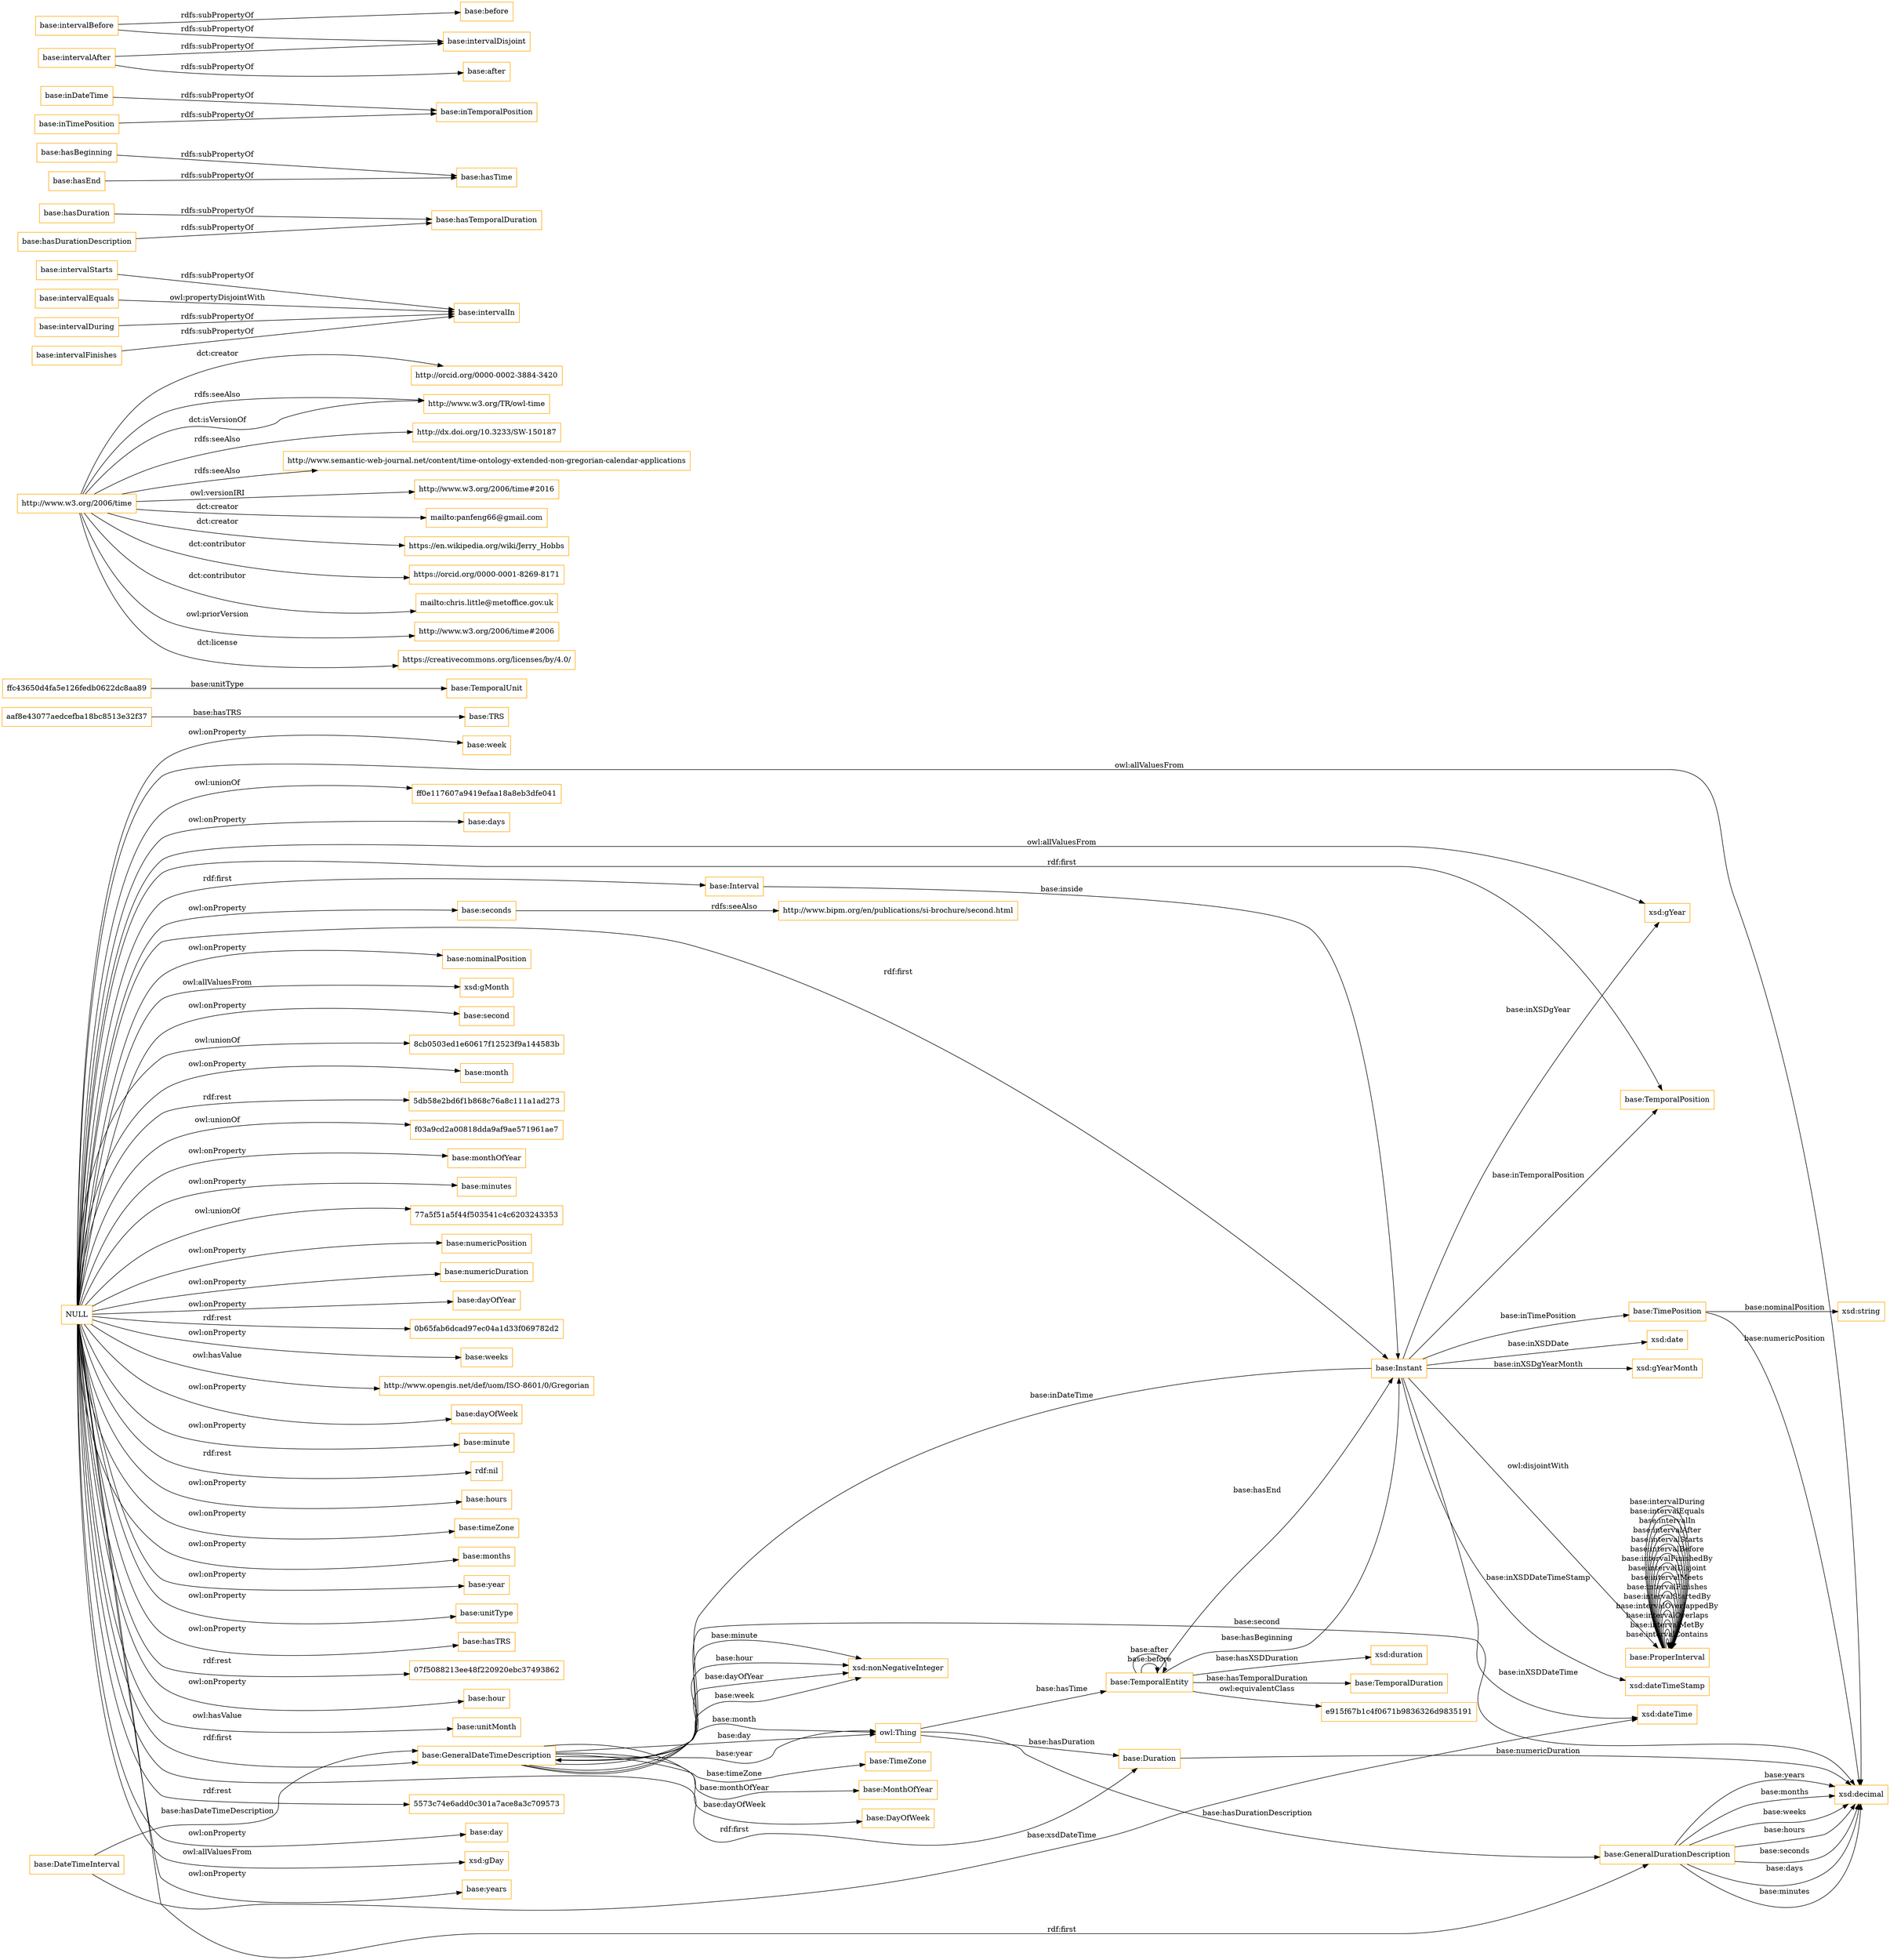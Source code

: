 digraph ar2dtool_diagram { 
rankdir=LR;
size="1501"
node [shape = rectangle, color="orange"]; "base:TimeZone" "aaf8e43077aedcefba18bc8513e32f37" "base:GeneralDateTimeDescription" "base:DateTimeInterval" "base:TRS" "base:TemporalDuration" "base:Duration" "base:GeneralDurationDescription" "base:ProperInterval" "base:TimePosition" "ffc43650d4fa5e126fedb0622dc8aa89" "base:TemporalPosition" "base:Interval" "base:TemporalEntity" "e915f67b1c4f0671b9836326d9835191" "base:MonthOfYear" "base:TemporalUnit" "base:Instant" "base:DayOfWeek" ; /*classes style*/
	"http://www.w3.org/2006/time" -> "http://orcid.org/0000-0002-3884-3420" [ label = "dct:creator" ];
	"http://www.w3.org/2006/time" -> "http://www.w3.org/TR/owl-time" [ label = "rdfs:seeAlso" ];
	"http://www.w3.org/2006/time" -> "http://dx.doi.org/10.3233/SW-150187" [ label = "rdfs:seeAlso" ];
	"http://www.w3.org/2006/time" -> "http://www.semantic-web-journal.net/content/time-ontology-extended-non-gregorian-calendar-applications" [ label = "rdfs:seeAlso" ];
	"http://www.w3.org/2006/time" -> "http://www.w3.org/TR/owl-time" [ label = "dct:isVersionOf" ];
	"http://www.w3.org/2006/time" -> "http://www.w3.org/2006/time#2016" [ label = "owl:versionIRI" ];
	"http://www.w3.org/2006/time" -> "mailto:panfeng66@gmail.com" [ label = "dct:creator" ];
	"http://www.w3.org/2006/time" -> "https://en.wikipedia.org/wiki/Jerry_Hobbs" [ label = "dct:creator" ];
	"http://www.w3.org/2006/time" -> "https://orcid.org/0000-0001-8269-8171" [ label = "dct:contributor" ];
	"http://www.w3.org/2006/time" -> "mailto:chris.little@metoffice.gov.uk" [ label = "dct:contributor" ];
	"http://www.w3.org/2006/time" -> "http://www.w3.org/2006/time#2006" [ label = "owl:priorVersion" ];
	"http://www.w3.org/2006/time" -> "https://creativecommons.org/licenses/by/4.0/" [ label = "dct:license" ];
	"base:Instant" -> "base:ProperInterval" [ label = "owl:disjointWith" ];
	"base:intervalStarts" -> "base:intervalIn" [ label = "rdfs:subPropertyOf" ];
	"base:hasDuration" -> "base:hasTemporalDuration" [ label = "rdfs:subPropertyOf" ];
	"base:hasBeginning" -> "base:hasTime" [ label = "rdfs:subPropertyOf" ];
	"base:intervalEquals" -> "base:intervalIn" [ label = "owl:propertyDisjointWith" ];
	"base:seconds" -> "http://www.bipm.org/en/publications/si-brochure/second.html" [ label = "rdfs:seeAlso" ];
	"base:intervalDuring" -> "base:intervalIn" [ label = "rdfs:subPropertyOf" ];
	"base:inDateTime" -> "base:inTemporalPosition" [ label = "rdfs:subPropertyOf" ];
	"base:intervalFinishes" -> "base:intervalIn" [ label = "rdfs:subPropertyOf" ];
	"NULL" -> "base:nominalPosition" [ label = "owl:onProperty" ];
	"NULL" -> "xsd:gMonth" [ label = "owl:allValuesFrom" ];
	"NULL" -> "base:second" [ label = "owl:onProperty" ];
	"NULL" -> "8cb0503ed1e60617f12523f9a144583b" [ label = "owl:unionOf" ];
	"NULL" -> "base:month" [ label = "owl:onProperty" ];
	"NULL" -> "base:GeneralDurationDescription" [ label = "rdf:first" ];
	"NULL" -> "5db58e2bd6f1b868c76a8c111a1ad273" [ label = "rdf:rest" ];
	"NULL" -> "base:GeneralDateTimeDescription" [ label = "rdf:first" ];
	"NULL" -> "f03a9cd2a00818dda9af9ae571961ae7" [ label = "owl:unionOf" ];
	"NULL" -> "base:monthOfYear" [ label = "owl:onProperty" ];
	"NULL" -> "base:minutes" [ label = "owl:onProperty" ];
	"NULL" -> "77a5f51a5f44f503541c4c6203243353" [ label = "owl:unionOf" ];
	"NULL" -> "base:numericPosition" [ label = "owl:onProperty" ];
	"NULL" -> "base:numericDuration" [ label = "owl:onProperty" ];
	"NULL" -> "base:dayOfYear" [ label = "owl:onProperty" ];
	"NULL" -> "0b65fab6dcad97ec04a1d33f069782d2" [ label = "rdf:rest" ];
	"NULL" -> "base:weeks" [ label = "owl:onProperty" ];
	"NULL" -> "http://www.opengis.net/def/uom/ISO-8601/0/Gregorian" [ label = "owl:hasValue" ];
	"NULL" -> "base:TemporalPosition" [ label = "rdf:first" ];
	"NULL" -> "base:dayOfWeek" [ label = "owl:onProperty" ];
	"NULL" -> "base:minute" [ label = "owl:onProperty" ];
	"NULL" -> "rdf:nil" [ label = "rdf:rest" ];
	"NULL" -> "base:hours" [ label = "owl:onProperty" ];
	"NULL" -> "base:timeZone" [ label = "owl:onProperty" ];
	"NULL" -> "base:months" [ label = "owl:onProperty" ];
	"NULL" -> "base:year" [ label = "owl:onProperty" ];
	"NULL" -> "base:unitType" [ label = "owl:onProperty" ];
	"NULL" -> "base:Duration" [ label = "rdf:first" ];
	"NULL" -> "base:seconds" [ label = "owl:onProperty" ];
	"NULL" -> "base:hasTRS" [ label = "owl:onProperty" ];
	"NULL" -> "07f5088213ee48f220920ebc37493862" [ label = "rdf:rest" ];
	"NULL" -> "base:hour" [ label = "owl:onProperty" ];
	"NULL" -> "base:unitMonth" [ label = "owl:hasValue" ];
	"NULL" -> "xsd:gYear" [ label = "owl:allValuesFrom" ];
	"NULL" -> "5573c74e6add0c301a7ace8a3c709573" [ label = "rdf:rest" ];
	"NULL" -> "base:day" [ label = "owl:onProperty" ];
	"NULL" -> "xsd:gDay" [ label = "owl:allValuesFrom" ];
	"NULL" -> "base:Interval" [ label = "rdf:first" ];
	"NULL" -> "base:years" [ label = "owl:onProperty" ];
	"NULL" -> "base:Instant" [ label = "rdf:first" ];
	"NULL" -> "base:week" [ label = "owl:onProperty" ];
	"NULL" -> "xsd:decimal" [ label = "owl:allValuesFrom" ];
	"NULL" -> "ff0e117607a9419efaa18a8eb3dfe041" [ label = "owl:unionOf" ];
	"NULL" -> "base:days" [ label = "owl:onProperty" ];
	"base:intervalBefore" -> "base:intervalDisjoint" [ label = "rdfs:subPropertyOf" ];
	"base:intervalBefore" -> "base:before" [ label = "rdfs:subPropertyOf" ];
	"base:TemporalEntity" -> "e915f67b1c4f0671b9836326d9835191" [ label = "owl:equivalentClass" ];
	"base:intervalAfter" -> "base:after" [ label = "rdfs:subPropertyOf" ];
	"base:intervalAfter" -> "base:intervalDisjoint" [ label = "rdfs:subPropertyOf" ];
	"base:hasEnd" -> "base:hasTime" [ label = "rdfs:subPropertyOf" ];
	"base:inTimePosition" -> "base:inTemporalPosition" [ label = "rdfs:subPropertyOf" ];
	"base:hasDurationDescription" -> "base:hasTemporalDuration" [ label = "rdfs:subPropertyOf" ];
	"base:TimePosition" -> "xsd:string" [ label = "base:nominalPosition" ];
	"base:GeneralDateTimeDescription" -> "base:DayOfWeek" [ label = "base:dayOfWeek" ];
	"base:TemporalEntity" -> "base:Instant" [ label = "base:hasEnd" ];
	"base:Instant" -> "xsd:gYear" [ label = "base:inXSDgYear" ];
	"base:ProperInterval" -> "base:ProperInterval" [ label = "base:intervalContains" ];
	"base:TemporalEntity" -> "base:Instant" [ label = "base:hasBeginning" ];
	"base:GeneralDurationDescription" -> "xsd:decimal" [ label = "base:hours" ];
	"ffc43650d4fa5e126fedb0622dc8aa89" -> "base:TemporalUnit" [ label = "base:unitType" ];
	"base:GeneralDateTimeDescription" -> "owl:Thing" [ label = "base:year" ];
	"base:ProperInterval" -> "base:ProperInterval" [ label = "base:intervalMetBy" ];
	"base:Instant" -> "xsd:dateTimeStamp" [ label = "base:inXSDDateTimeStamp" ];
	"owl:Thing" -> "base:GeneralDurationDescription" [ label = "base:hasDurationDescription" ];
	"base:ProperInterval" -> "base:ProperInterval" [ label = "base:intervalOverlaps" ];
	"base:GeneralDurationDescription" -> "xsd:decimal" [ label = "base:seconds" ];
	"base:Instant" -> "xsd:date" [ label = "base:inXSDDate" ];
	"base:DateTimeInterval" -> "xsd:dateTime" [ label = "base:xsdDateTime" ];
	"base:ProperInterval" -> "base:ProperInterval" [ label = "base:intervalOverlappedBy" ];
	"base:GeneralDateTimeDescription" -> "base:TimeZone" [ label = "base:timeZone" ];
	"base:Instant" -> "base:TemporalPosition" [ label = "base:inTemporalPosition" ];
	"base:GeneralDurationDescription" -> "xsd:decimal" [ label = "base:days" ];
	"owl:Thing" -> "base:TemporalEntity" [ label = "base:hasTime" ];
	"base:ProperInterval" -> "base:ProperInterval" [ label = "base:intervalStartedBy" ];
	"base:Instant" -> "xsd:dateTime" [ label = "base:inXSDDateTime" ];
	"base:Instant" -> "xsd:gYearMonth" [ label = "base:inXSDgYearMonth" ];
	"base:Instant" -> "base:GeneralDateTimeDescription" [ label = "base:inDateTime" ];
	"base:TemporalEntity" -> "xsd:duration" [ label = "base:hasXSDDuration" ];
	"base:GeneralDateTimeDescription" -> "xsd:nonNegativeInteger" [ label = "base:minute" ];
	"base:GeneralDurationDescription" -> "xsd:decimal" [ label = "base:minutes" ];
	"base:GeneralDateTimeDescription" -> "xsd:nonNegativeInteger" [ label = "base:hour" ];
	"base:ProperInterval" -> "base:ProperInterval" [ label = "base:intervalFinishes" ];
	"base:Instant" -> "base:TimePosition" [ label = "base:inTimePosition" ];
	"base:GeneralDurationDescription" -> "xsd:decimal" [ label = "base:years" ];
	"base:ProperInterval" -> "base:ProperInterval" [ label = "base:intervalMeets" ];
	"aaf8e43077aedcefba18bc8513e32f37" -> "base:TRS" [ label = "base:hasTRS" ];
	"base:GeneralDateTimeDescription" -> "xsd:nonNegativeInteger" [ label = "base:dayOfYear" ];
	"base:GeneralDateTimeDescription" -> "xsd:nonNegativeInteger" [ label = "base:week" ];
	"owl:Thing" -> "base:Duration" [ label = "base:hasDuration" ];
	"base:GeneralDurationDescription" -> "xsd:decimal" [ label = "base:months" ];
	"base:TimePosition" -> "xsd:decimal" [ label = "base:numericPosition" ];
	"base:TemporalEntity" -> "base:TemporalDuration" [ label = "base:hasTemporalDuration" ];
	"base:GeneralDateTimeDescription" -> "owl:Thing" [ label = "base:month" ];
	"base:ProperInterval" -> "base:ProperInterval" [ label = "base:intervalDisjoint" ];
	"base:ProperInterval" -> "base:ProperInterval" [ label = "base:intervalFinishedBy" ];
	"base:TemporalEntity" -> "base:TemporalEntity" [ label = "base:before" ];
	"base:ProperInterval" -> "base:ProperInterval" [ label = "base:intervalBefore" ];
	"base:GeneralDateTimeDescription" -> "xsd:decimal" [ label = "base:second" ];
	"base:GeneralDurationDescription" -> "xsd:decimal" [ label = "base:weeks" ];
	"base:TemporalEntity" -> "base:TemporalEntity" [ label = "base:after" ];
	"base:ProperInterval" -> "base:ProperInterval" [ label = "base:intervalStarts" ];
	"base:GeneralDateTimeDescription" -> "base:MonthOfYear" [ label = "base:monthOfYear" ];
	"base:ProperInterval" -> "base:ProperInterval" [ label = "base:intervalAfter" ];
	"base:Interval" -> "base:Instant" [ label = "base:inside" ];
	"base:GeneralDateTimeDescription" -> "owl:Thing" [ label = "base:day" ];
	"base:DateTimeInterval" -> "base:GeneralDateTimeDescription" [ label = "base:hasDateTimeDescription" ];
	"base:ProperInterval" -> "base:ProperInterval" [ label = "base:intervalIn" ];
	"base:Duration" -> "xsd:decimal" [ label = "base:numericDuration" ];
	"base:ProperInterval" -> "base:ProperInterval" [ label = "base:intervalEquals" ];
	"base:ProperInterval" -> "base:ProperInterval" [ label = "base:intervalDuring" ];

}
